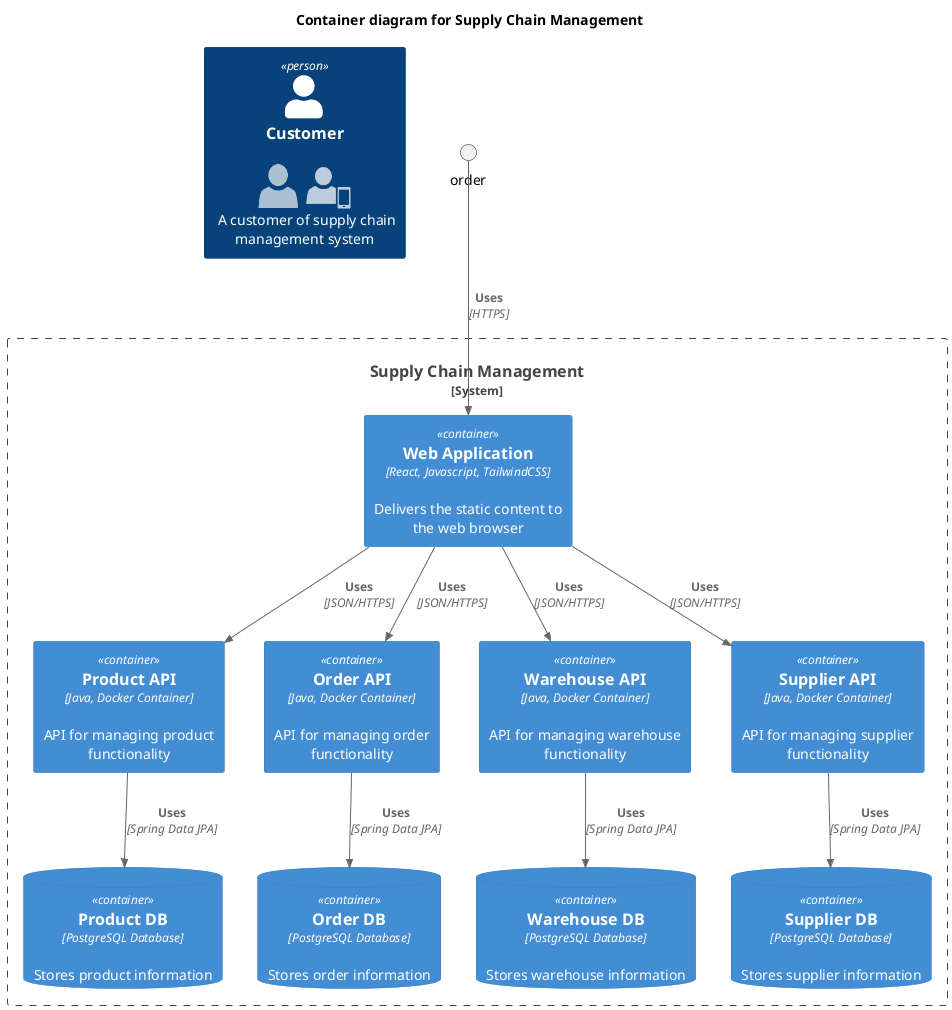 @startuml
!include <c4/C4_Container.puml>  
!include <office/Users/user.puml>
!include <office/Users/mobile_user.puml>

title Container diagram for Supply Chain Management

Person(customer  , Customer , "<$user> <$mobile_user>\n A customer of supply chain management system" )

System_Boundary(c1, "Supply Chain Management") {
  Container(web_app, "Web Application", "React, Javascript, TailwindCSS", "Delivers the static content to the web browser")
  Container(product_ms, "Product API", "Java, Docker Container", "API for managing product functionality")
  Container(order_ms, "Order API", "Java, Docker Container", "API for managing order functionality")
  Container(warehouse_ms, "Warehouse API", "Java, Docker Container", "API for managing warehouse functionality")
  Container(supplier_ms, "Supplier API", "Java, Docker Container", "API for managing supplier functionality")
  ContainerDb(product_db, "Product DB", "PostgreSQL Database", "Stores product information")
  ContainerDb(order_db, "Order DB", "PostgreSQL Database", "Stores order information")
  ContainerDb(warehouse_db, "Warehouse DB", "PostgreSQL Database", "Stores warehouse information")
  ContainerDb(supplier_db, "Supplier DB", "PostgreSQL Database", "Stores supplier information")
}

Rel(order, web_app, "Uses", "HTTPS")
Rel(web_app, product_ms, "Uses", "JSON/HTTPS")
Rel(web_app, order_ms, "Uses", "JSON/HTTPS")
Rel(web_app, warehouse_ms, "Uses", "JSON/HTTPS")
Rel(web_app, supplier_ms, "Uses", "JSON/HTTPS")
Rel(product_ms, product_db, "Uses", "Spring Data JPA")
Rel(order_ms, order_db, "Uses", "Spring Data JPA")
Rel(warehouse_ms, warehouse_db, "Uses", "Spring Data JPA")
Rel(supplier_ms, supplier_db, "Uses", "Spring Data JPA")


@enduml

